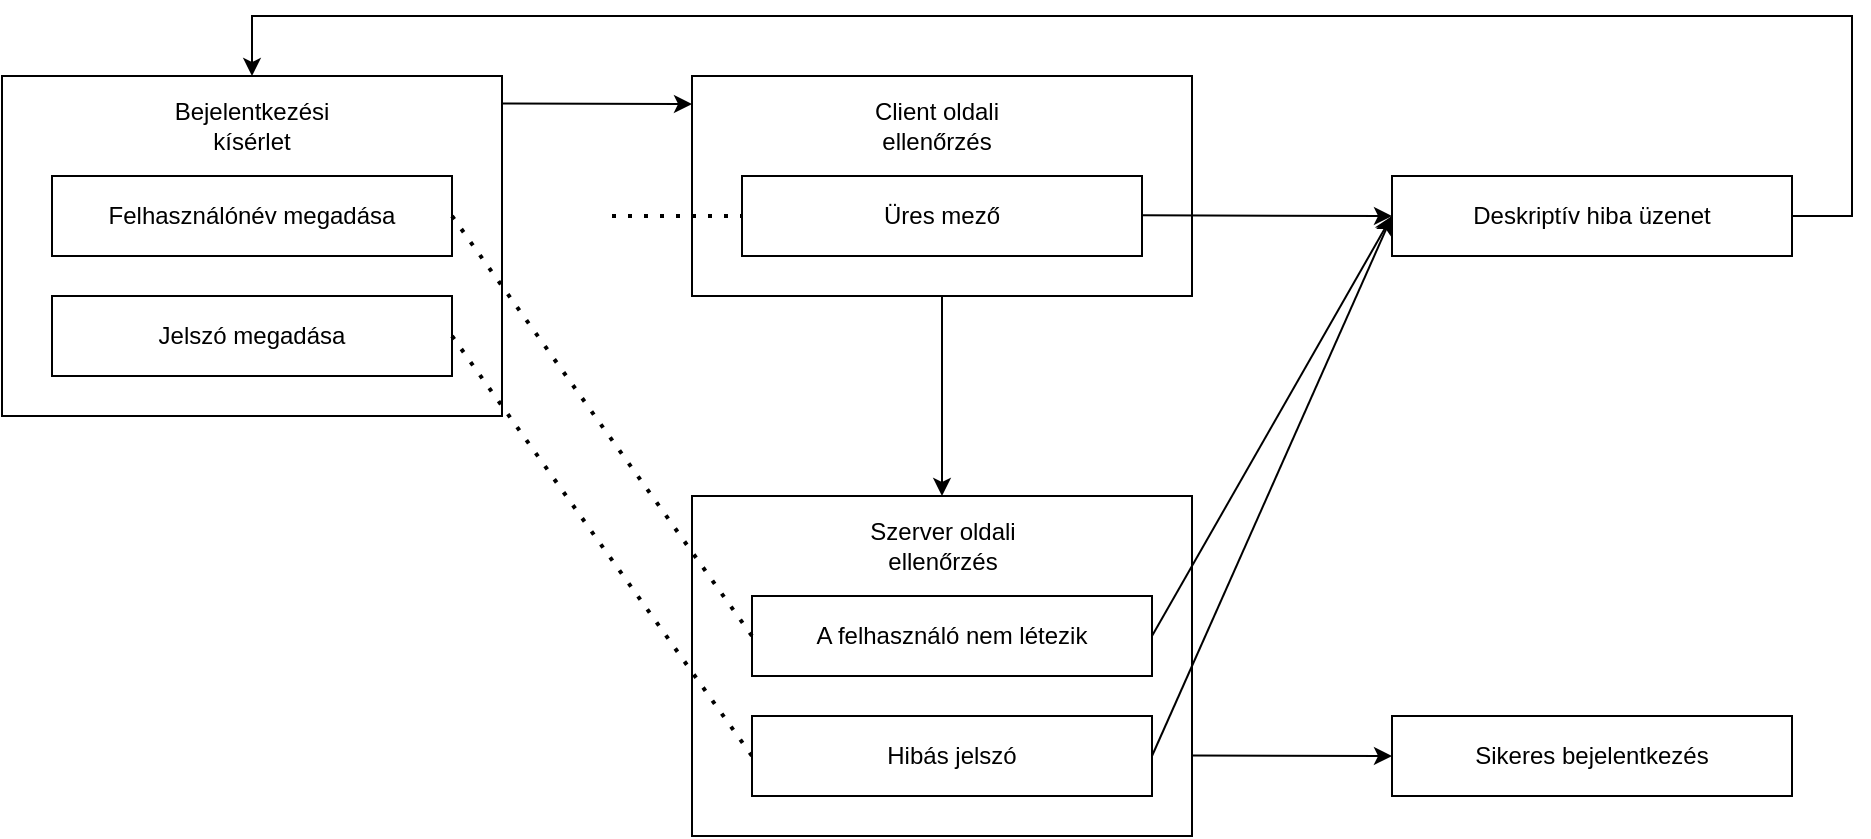 <mxfile version="20.4.0" type="device"><diagram id="mWpneOsVLkICh9kA5_3u" name="Page-1"><mxGraphModel dx="1016" dy="1672" grid="1" gridSize="10" guides="1" tooltips="1" connect="1" arrows="1" fold="1" page="1" pageScale="1" pageWidth="850" pageHeight="1100" math="0" shadow="0"><root><mxCell id="0"/><mxCell id="1" parent="0"/><mxCell id="N7EZo-JwGiMTxNfHEpAL-2" value="" style="rounded=0;whiteSpace=wrap;html=1;" vertex="1" parent="1"><mxGeometry x="15" y="-10" width="250" height="170" as="geometry"/></mxCell><mxCell id="N7EZo-JwGiMTxNfHEpAL-4" value="Jelszó megadása" style="rounded=0;whiteSpace=wrap;html=1;" vertex="1" parent="1"><mxGeometry x="40" y="100" width="200" height="40" as="geometry"/></mxCell><mxCell id="N7EZo-JwGiMTxNfHEpAL-1" value="Felhasználónév megadása" style="rounded=0;whiteSpace=wrap;html=1;" vertex="1" parent="1"><mxGeometry x="40" y="40" width="200" height="40" as="geometry"/></mxCell><mxCell id="N7EZo-JwGiMTxNfHEpAL-6" value="Bejelentkezési kísérlet" style="text;html=1;strokeColor=none;fillColor=none;align=center;verticalAlign=middle;whiteSpace=wrap;rounded=0;" vertex="1" parent="1"><mxGeometry x="110" width="60" height="30" as="geometry"/></mxCell><mxCell id="N7EZo-JwGiMTxNfHEpAL-7" value="" style="rounded=0;whiteSpace=wrap;html=1;" vertex="1" parent="1"><mxGeometry x="360" y="-10" width="250" height="110" as="geometry"/></mxCell><mxCell id="N7EZo-JwGiMTxNfHEpAL-8" value="Üres mező" style="rounded=0;whiteSpace=wrap;html=1;" vertex="1" parent="1"><mxGeometry x="385" y="40" width="200" height="40" as="geometry"/></mxCell><mxCell id="N7EZo-JwGiMTxNfHEpAL-10" value="" style="endArrow=classic;html=1;rounded=0;exitX=1.001;exitY=0.081;exitDx=0;exitDy=0;exitPerimeter=0;" edge="1" parent="1" source="N7EZo-JwGiMTxNfHEpAL-2"><mxGeometry width="50" height="50" relative="1" as="geometry"><mxPoint x="320" y="90" as="sourcePoint"/><mxPoint x="360" y="4" as="targetPoint"/></mxGeometry></mxCell><mxCell id="N7EZo-JwGiMTxNfHEpAL-11" value="" style="endArrow=none;dashed=1;html=1;dashPattern=1 3;strokeWidth=2;rounded=0;" edge="1" parent="1" target="N7EZo-JwGiMTxNfHEpAL-8"><mxGeometry width="50" height="50" relative="1" as="geometry"><mxPoint x="320" y="60" as="sourcePoint"/><mxPoint x="330" y="70" as="targetPoint"/></mxGeometry></mxCell><mxCell id="N7EZo-JwGiMTxNfHEpAL-19" value="Client oldali ellenőrzés" style="text;html=1;strokeColor=none;fillColor=none;align=center;verticalAlign=middle;whiteSpace=wrap;rounded=0;" vertex="1" parent="1"><mxGeometry x="450" width="65" height="30" as="geometry"/></mxCell><mxCell id="N7EZo-JwGiMTxNfHEpAL-24" value="Deskriptív hiba üzenet" style="rounded=0;whiteSpace=wrap;html=1;" vertex="1" parent="1"><mxGeometry x="710" y="40" width="200" height="40" as="geometry"/></mxCell><mxCell id="N7EZo-JwGiMTxNfHEpAL-25" value="" style="endArrow=classic;html=1;rounded=0;exitX=1.001;exitY=0.081;exitDx=0;exitDy=0;exitPerimeter=0;entryX=0;entryY=0.5;entryDx=0;entryDy=0;" edge="1" parent="1" target="N7EZo-JwGiMTxNfHEpAL-24"><mxGeometry width="50" height="50" relative="1" as="geometry"><mxPoint x="585" y="59.645" as="sourcePoint"/><mxPoint x="678.75" y="60.36" as="targetPoint"/></mxGeometry></mxCell><mxCell id="N7EZo-JwGiMTxNfHEpAL-28" value="" style="rounded=0;whiteSpace=wrap;html=1;" vertex="1" parent="1"><mxGeometry x="360" y="200" width="250" height="170" as="geometry"/></mxCell><mxCell id="N7EZo-JwGiMTxNfHEpAL-9" value="A felhasználó nem létezik" style="rounded=0;whiteSpace=wrap;html=1;" vertex="1" parent="1"><mxGeometry x="390" y="250" width="200" height="40" as="geometry"/></mxCell><mxCell id="N7EZo-JwGiMTxNfHEpAL-29" value="Szerver oldali ellenőrzés" style="text;html=1;strokeColor=none;fillColor=none;align=center;verticalAlign=middle;whiteSpace=wrap;rounded=0;" vertex="1" parent="1"><mxGeometry x="447.5" y="210" width="75" height="30" as="geometry"/></mxCell><mxCell id="N7EZo-JwGiMTxNfHEpAL-13" value="" style="endArrow=none;dashed=1;html=1;dashPattern=1 3;strokeWidth=2;rounded=0;exitX=1;exitY=0.5;exitDx=0;exitDy=0;entryX=0;entryY=0.5;entryDx=0;entryDy=0;" edge="1" parent="1" source="N7EZo-JwGiMTxNfHEpAL-1" target="N7EZo-JwGiMTxNfHEpAL-9"><mxGeometry width="50" height="50" relative="1" as="geometry"><mxPoint x="300" y="120" as="sourcePoint"/><mxPoint x="350" y="70" as="targetPoint"/></mxGeometry></mxCell><mxCell id="N7EZo-JwGiMTxNfHEpAL-12" value="" style="endArrow=none;dashed=1;html=1;dashPattern=1 3;strokeWidth=2;rounded=0;exitX=1;exitY=0.5;exitDx=0;exitDy=0;entryX=0;entryY=0.5;entryDx=0;entryDy=0;" edge="1" parent="1" target="N7EZo-JwGiMTxNfHEpAL-42"><mxGeometry width="50" height="50" relative="1" as="geometry"><mxPoint x="240" y="120" as="sourcePoint"/><mxPoint x="350" y="330" as="targetPoint"/></mxGeometry></mxCell><mxCell id="N7EZo-JwGiMTxNfHEpAL-34" value="" style="endArrow=classic;html=1;rounded=0;exitX=0.5;exitY=1;exitDx=0;exitDy=0;entryX=0.5;entryY=0;entryDx=0;entryDy=0;" edge="1" parent="1" source="N7EZo-JwGiMTxNfHEpAL-7" target="N7EZo-JwGiMTxNfHEpAL-28"><mxGeometry width="50" height="50" relative="1" as="geometry"><mxPoint x="480" y="220" as="sourcePoint"/><mxPoint x="480" y="200" as="targetPoint"/></mxGeometry></mxCell><mxCell id="N7EZo-JwGiMTxNfHEpAL-37" value="" style="endArrow=classic;html=1;rounded=0;entryX=0;entryY=0.5;entryDx=0;entryDy=0;exitX=1;exitY=0.5;exitDx=0;exitDy=0;" edge="1" parent="1" source="N7EZo-JwGiMTxNfHEpAL-9" target="N7EZo-JwGiMTxNfHEpAL-24"><mxGeometry width="50" height="50" relative="1" as="geometry"><mxPoint x="490" y="230.0" as="sourcePoint"/><mxPoint x="490" y="289.76" as="targetPoint"/></mxGeometry></mxCell><mxCell id="N7EZo-JwGiMTxNfHEpAL-39" value="Sikeres bejelentkezés" style="rounded=0;whiteSpace=wrap;html=1;" vertex="1" parent="1"><mxGeometry x="710" y="310" width="200" height="40" as="geometry"/></mxCell><mxCell id="N7EZo-JwGiMTxNfHEpAL-40" value="" style="endArrow=classic;html=1;rounded=0;entryX=0;entryY=0.5;entryDx=0;entryDy=0;exitX=1;exitY=0.763;exitDx=0;exitDy=0;exitPerimeter=0;" edge="1" parent="1" source="N7EZo-JwGiMTxNfHEpAL-28" target="N7EZo-JwGiMTxNfHEpAL-39"><mxGeometry width="50" height="50" relative="1" as="geometry"><mxPoint x="610" y="360" as="sourcePoint"/><mxPoint x="720" y="130" as="targetPoint"/></mxGeometry></mxCell><mxCell id="N7EZo-JwGiMTxNfHEpAL-41" value="" style="endArrow=classic;html=1;rounded=0;exitX=1;exitY=0.5;exitDx=0;exitDy=0;entryX=0.5;entryY=0;entryDx=0;entryDy=0;" edge="1" parent="1" source="N7EZo-JwGiMTxNfHEpAL-24" target="N7EZo-JwGiMTxNfHEpAL-2"><mxGeometry width="50" height="50" relative="1" as="geometry"><mxPoint x="810" y="-90" as="sourcePoint"/><mxPoint x="140" y="-20" as="targetPoint"/><Array as="points"><mxPoint x="940" y="60"/><mxPoint x="940" y="-30"/><mxPoint x="940" y="-40"/><mxPoint x="140" y="-40"/></Array></mxGeometry></mxCell><mxCell id="N7EZo-JwGiMTxNfHEpAL-42" value="Hibás jelszó" style="rounded=0;whiteSpace=wrap;html=1;" vertex="1" parent="1"><mxGeometry x="390" y="310" width="200" height="40" as="geometry"/></mxCell><mxCell id="N7EZo-JwGiMTxNfHEpAL-44" value="" style="endArrow=classic;html=1;rounded=0;exitX=1;exitY=0.5;exitDx=0;exitDy=0;" edge="1" parent="1" source="N7EZo-JwGiMTxNfHEpAL-42"><mxGeometry width="50" height="50" relative="1" as="geometry"><mxPoint x="600.0" y="280" as="sourcePoint"/><mxPoint x="710" y="60" as="targetPoint"/></mxGeometry></mxCell></root></mxGraphModel></diagram></mxfile>